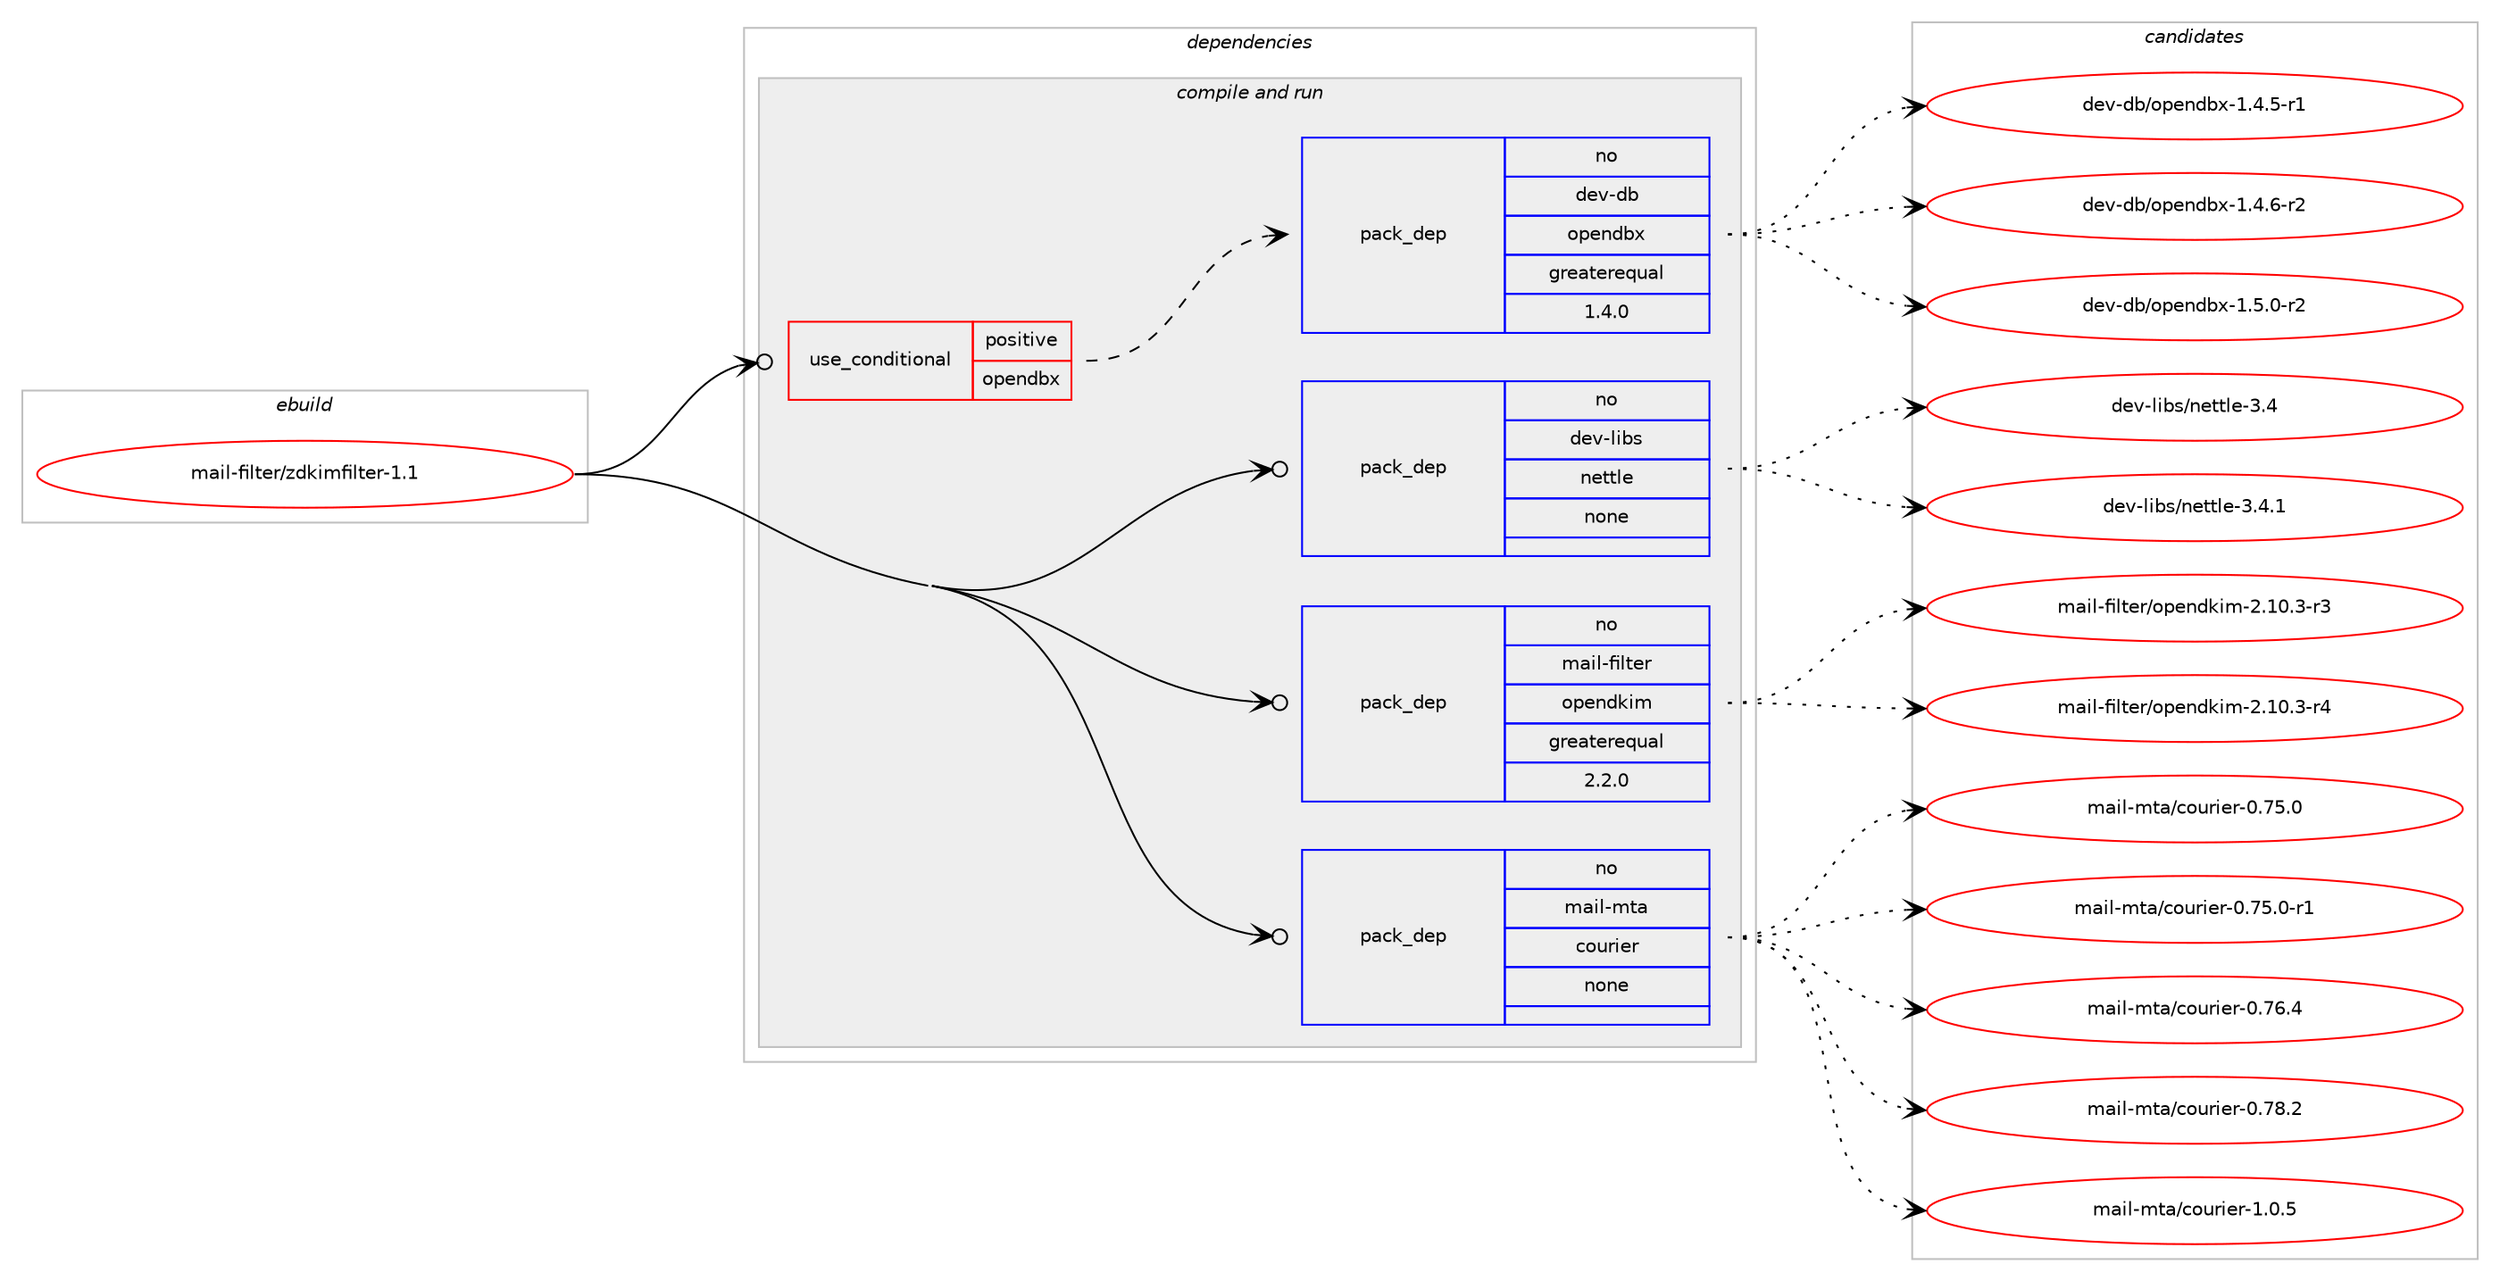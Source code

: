digraph prolog {

# *************
# Graph options
# *************

newrank=true;
concentrate=true;
compound=true;
graph [rankdir=LR,fontname=Helvetica,fontsize=10,ranksep=1.5];#, ranksep=2.5, nodesep=0.2];
edge  [arrowhead=vee];
node  [fontname=Helvetica,fontsize=10];

# **********
# The ebuild
# **********

subgraph cluster_leftcol {
color=gray;
rank=same;
label=<<i>ebuild</i>>;
id [label="mail-filter/zdkimfilter-1.1", color=red, width=4, href="../mail-filter/zdkimfilter-1.1.svg"];
}

# ****************
# The dependencies
# ****************

subgraph cluster_midcol {
color=gray;
label=<<i>dependencies</i>>;
subgraph cluster_compile {
fillcolor="#eeeeee";
style=filled;
label=<<i>compile</i>>;
}
subgraph cluster_compileandrun {
fillcolor="#eeeeee";
style=filled;
label=<<i>compile and run</i>>;
subgraph cond431148 {
dependency1596474 [label=<<TABLE BORDER="0" CELLBORDER="1" CELLSPACING="0" CELLPADDING="4"><TR><TD ROWSPAN="3" CELLPADDING="10">use_conditional</TD></TR><TR><TD>positive</TD></TR><TR><TD>opendbx</TD></TR></TABLE>>, shape=none, color=red];
subgraph pack1140198 {
dependency1596475 [label=<<TABLE BORDER="0" CELLBORDER="1" CELLSPACING="0" CELLPADDING="4" WIDTH="220"><TR><TD ROWSPAN="6" CELLPADDING="30">pack_dep</TD></TR><TR><TD WIDTH="110">no</TD></TR><TR><TD>dev-db</TD></TR><TR><TD>opendbx</TD></TR><TR><TD>greaterequal</TD></TR><TR><TD>1.4.0</TD></TR></TABLE>>, shape=none, color=blue];
}
dependency1596474:e -> dependency1596475:w [weight=20,style="dashed",arrowhead="vee"];
}
id:e -> dependency1596474:w [weight=20,style="solid",arrowhead="odotvee"];
subgraph pack1140199 {
dependency1596476 [label=<<TABLE BORDER="0" CELLBORDER="1" CELLSPACING="0" CELLPADDING="4" WIDTH="220"><TR><TD ROWSPAN="6" CELLPADDING="30">pack_dep</TD></TR><TR><TD WIDTH="110">no</TD></TR><TR><TD>dev-libs</TD></TR><TR><TD>nettle</TD></TR><TR><TD>none</TD></TR><TR><TD></TD></TR></TABLE>>, shape=none, color=blue];
}
id:e -> dependency1596476:w [weight=20,style="solid",arrowhead="odotvee"];
subgraph pack1140200 {
dependency1596477 [label=<<TABLE BORDER="0" CELLBORDER="1" CELLSPACING="0" CELLPADDING="4" WIDTH="220"><TR><TD ROWSPAN="6" CELLPADDING="30">pack_dep</TD></TR><TR><TD WIDTH="110">no</TD></TR><TR><TD>mail-filter</TD></TR><TR><TD>opendkim</TD></TR><TR><TD>greaterequal</TD></TR><TR><TD>2.2.0</TD></TR></TABLE>>, shape=none, color=blue];
}
id:e -> dependency1596477:w [weight=20,style="solid",arrowhead="odotvee"];
subgraph pack1140201 {
dependency1596478 [label=<<TABLE BORDER="0" CELLBORDER="1" CELLSPACING="0" CELLPADDING="4" WIDTH="220"><TR><TD ROWSPAN="6" CELLPADDING="30">pack_dep</TD></TR><TR><TD WIDTH="110">no</TD></TR><TR><TD>mail-mta</TD></TR><TR><TD>courier</TD></TR><TR><TD>none</TD></TR><TR><TD></TD></TR></TABLE>>, shape=none, color=blue];
}
id:e -> dependency1596478:w [weight=20,style="solid",arrowhead="odotvee"];
}
subgraph cluster_run {
fillcolor="#eeeeee";
style=filled;
label=<<i>run</i>>;
}
}

# **************
# The candidates
# **************

subgraph cluster_choices {
rank=same;
color=gray;
label=<<i>candidates</i>>;

subgraph choice1140198 {
color=black;
nodesep=1;
choice100101118451009847111112101110100981204549465246534511449 [label="dev-db/opendbx-1.4.5-r1", color=red, width=4,href="../dev-db/opendbx-1.4.5-r1.svg"];
choice100101118451009847111112101110100981204549465246544511450 [label="dev-db/opendbx-1.4.6-r2", color=red, width=4,href="../dev-db/opendbx-1.4.6-r2.svg"];
choice100101118451009847111112101110100981204549465346484511450 [label="dev-db/opendbx-1.5.0-r2", color=red, width=4,href="../dev-db/opendbx-1.5.0-r2.svg"];
dependency1596475:e -> choice100101118451009847111112101110100981204549465246534511449:w [style=dotted,weight="100"];
dependency1596475:e -> choice100101118451009847111112101110100981204549465246544511450:w [style=dotted,weight="100"];
dependency1596475:e -> choice100101118451009847111112101110100981204549465346484511450:w [style=dotted,weight="100"];
}
subgraph choice1140199 {
color=black;
nodesep=1;
choice10010111845108105981154711010111611610810145514652 [label="dev-libs/nettle-3.4", color=red, width=4,href="../dev-libs/nettle-3.4.svg"];
choice100101118451081059811547110101116116108101455146524649 [label="dev-libs/nettle-3.4.1", color=red, width=4,href="../dev-libs/nettle-3.4.1.svg"];
dependency1596476:e -> choice10010111845108105981154711010111611610810145514652:w [style=dotted,weight="100"];
dependency1596476:e -> choice100101118451081059811547110101116116108101455146524649:w [style=dotted,weight="100"];
}
subgraph choice1140200 {
color=black;
nodesep=1;
choice109971051084510210510811610111447111112101110100107105109455046494846514511451 [label="mail-filter/opendkim-2.10.3-r3", color=red, width=4,href="../mail-filter/opendkim-2.10.3-r3.svg"];
choice109971051084510210510811610111447111112101110100107105109455046494846514511452 [label="mail-filter/opendkim-2.10.3-r4", color=red, width=4,href="../mail-filter/opendkim-2.10.3-r4.svg"];
dependency1596477:e -> choice109971051084510210510811610111447111112101110100107105109455046494846514511451:w [style=dotted,weight="100"];
dependency1596477:e -> choice109971051084510210510811610111447111112101110100107105109455046494846514511452:w [style=dotted,weight="100"];
}
subgraph choice1140201 {
color=black;
nodesep=1;
choice109971051084510911697479911111711410510111445484655534648 [label="mail-mta/courier-0.75.0", color=red, width=4,href="../mail-mta/courier-0.75.0.svg"];
choice1099710510845109116974799111117114105101114454846555346484511449 [label="mail-mta/courier-0.75.0-r1", color=red, width=4,href="../mail-mta/courier-0.75.0-r1.svg"];
choice109971051084510911697479911111711410510111445484655544652 [label="mail-mta/courier-0.76.4", color=red, width=4,href="../mail-mta/courier-0.76.4.svg"];
choice109971051084510911697479911111711410510111445484655564650 [label="mail-mta/courier-0.78.2", color=red, width=4,href="../mail-mta/courier-0.78.2.svg"];
choice1099710510845109116974799111117114105101114454946484653 [label="mail-mta/courier-1.0.5", color=red, width=4,href="../mail-mta/courier-1.0.5.svg"];
dependency1596478:e -> choice109971051084510911697479911111711410510111445484655534648:w [style=dotted,weight="100"];
dependency1596478:e -> choice1099710510845109116974799111117114105101114454846555346484511449:w [style=dotted,weight="100"];
dependency1596478:e -> choice109971051084510911697479911111711410510111445484655544652:w [style=dotted,weight="100"];
dependency1596478:e -> choice109971051084510911697479911111711410510111445484655564650:w [style=dotted,weight="100"];
dependency1596478:e -> choice1099710510845109116974799111117114105101114454946484653:w [style=dotted,weight="100"];
}
}

}
